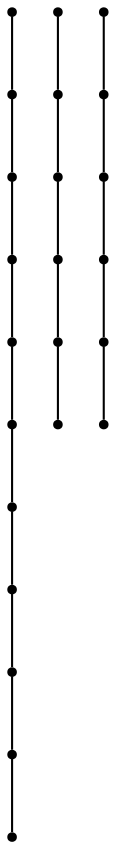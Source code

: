graph {
  node [shape=point,comment="{\"directed\":false,\"doi\":\"10.1007/978-3-319-50106-2_13\",\"figure\":\"4 (2)\"}"]

  v0 [pos="1510.624001234678,358.1418356732969"]
  v1 [pos="1471.0155389116662,359.2017144298122"]
  v2 [pos="1451.9324004068549,359.20044267704463"]
  v3 [pos="1427.2857204724005,359.2017144298122"]
  v4 [pos="1399.9938895385487,358.7421029796027"]
  v5 [pos="1289.2219756709533,358.7421029796027"]
  v6 [pos="1261.1269594331593,359.20044267704463"]
  v7 [pos="1245.2087436540078,359.4069753265024"]
  v8 [pos="1227.8717430991808,359.20044267704463"]
  v9 [pos="1207.8653007693956,359.2017144298122"]
  v10 [pos="1178.0460209973053,359.20044267704463"]
  v11 [pos="1067.2742343065452,359.20044267704463"]
  v12 [pos="1039.5510036499265,359.20044267704463"]
  v13 [pos="1023.1474015813826,359.20044267704463"]
  v14 [pos="1004.4766975537594,359.2017144298122"]
  v15 [pos="984.1953624942663,359.20044267704463"]
  v16 [pos="957.319177252697,357.86688272494246"]
  v17 [pos="846.5473269735191,357.86688272494246"]
  v18 [pos="735.9297421956765,359.20044267704463"]
  v19 [pos="821.0912300701882,359.2017144298122"]
  v20 [pos="795.0881138036111,359.20044267704463"]
  v21 [pos="773.7461557311258,359.2017144298122"]
  v22 [pos="758.4051638136269,359.20044267704463"]

  v0 -- v18 [id="-3",pos="1510.624001234678,358.1418356732969 1509.4613506054895,368.79759776243856 1509.4613506054895,368.79759776243856 1509.4613506054895,368.79759776243856 1509.8821787538143,378.0198401319448 1510.7323558984351,396.46432487095746 1437.0955692590737,405.6863128899102 1363.4629794552802,414.9085552594165 1215.339483385607,414.9085552594165 1086.0896655728486,414.9085552594165 956.8315812657894,414.9085552594165 846.4514992280484,414.9085552594165 791.121881632331,405.6863128899102 735.7838703654775,396.46432487095746 735.5005203762156,378.0198401319448 735.3587817931669,368.79759776243856 735.9297421956765,359.20044267704463 735.9297421956765,359.20044267704463 735.9297421956765,359.20044267704463"]
  v20 -- v19 [id="-5",pos="795.0881138036111,359.20044267704463 821.0912300701882,359.2017144298122 821.0912300701882,359.2017144298122 821.0912300701882,359.2017144298122"]
  v19 -- v17 [id="-6",pos="821.0912300701882,359.2017144298122 846.5473269735191,357.86688272494246 846.5473269735191,357.86688272494246 846.5473269735191,357.86688272494246"]
  v21 -- v20 [id="-7",pos="773.7461557311258,359.2017144298122 795.0881138036111,359.20044267704463 795.0881138036111,359.20044267704463 795.0881138036111,359.20044267704463"]
  v18 -- v22 [id="-9",pos="735.9297421956765,359.20044267704463 758.4051638136269,359.20044267704463 758.4051638136269,359.20044267704463 758.4051638136269,359.20044267704463"]
  v22 -- v21 [id="-10",pos="758.4051638136269,359.20044267704463 773.7461557311258,359.2017144298122 773.7461557311258,359.2017144298122 773.7461557311258,359.2017144298122"]
  v1 -- v0 [id="-11",pos="1471.0155389116662,359.2017144298122 1510.624001234678,358.1418356732969 1510.624001234678,358.1418356732969 1510.624001234678,358.1418356732969"]
  v2 -- v1 [id="-12",pos="1451.9324004068549,359.20044267704463 1471.0155389116662,359.2017144298122 1471.0155389116662,359.2017144298122 1471.0155389116662,359.2017144298122"]
  v3 -- v2 [id="-13",pos="1427.2857204724005,359.2017144298122 1451.9324004068549,359.20044267704463 1451.9324004068549,359.20044267704463 1451.9324004068549,359.20044267704463"]
  v4 -- v3 [id="-17",pos="1399.9938895385487,358.7421029796027 1427.2857204724005,359.2017144298122 1427.2857204724005,359.2017144298122 1427.2857204724005,359.2017144298122"]
  v6 -- v5 [id="-23",pos="1261.1269594331593,359.20044267704463 1289.2219756709533,358.7421029796027 1289.2219756709533,358.7421029796027 1289.2219756709533,358.7421029796027"]
  v7 -- v6 [id="-24",pos="1245.2087436540078,359.4069753265024 1261.1269594331593,359.20044267704463 1261.1269594331593,359.20044267704463 1261.1269594331593,359.20044267704463"]
  v8 -- v7 [id="-25",pos="1227.8717430991808,359.20044267704463 1245.2087436540078,359.4069753265024 1245.2087436540078,359.4069753265024 1245.2087436540078,359.4069753265024"]
  v9 -- v8 [id="-27",pos="1207.8653007693956,359.2017144298122 1227.8717430991808,359.20044267704463 1227.8717430991808,359.20044267704463 1227.8717430991808,359.20044267704463"]
  v10 -- v9 [id="-28",pos="1178.0460209973053,359.20044267704463 1207.8653007693956,359.2017144298122 1207.8653007693956,359.2017144298122 1207.8653007693956,359.2017144298122"]
  v12 -- v11 [id="-37",pos="1039.5510036499265,359.20044267704463 1067.2742343065452,359.20044267704463 1067.2742343065452,359.20044267704463 1067.2742343065452,359.20044267704463"]
  v13 -- v12 [id="-38",pos="1023.1474015813826,359.20044267704463 1039.5510036499265,359.20044267704463 1039.5510036499265,359.20044267704463 1039.5510036499265,359.20044267704463"]
  v14 -- v13 [id="-39",pos="1004.4766975537594,359.2017144298122 1023.1474015813826,359.20044267704463 1023.1474015813826,359.20044267704463 1023.1474015813826,359.20044267704463"]
  v15 -- v14 [id="-40",pos="984.1953624942663,359.20044267704463 1004.4766975537594,359.2017144298122 1004.4766975537594,359.2017144298122 1004.4766975537594,359.2017144298122"]
  v16 -- v15 [id="-45",pos="957.319177252697,357.86688272494246 984.1953624942663,359.20044267704463 984.1953624942663,359.20044267704463 984.1953624942663,359.20044267704463"]
}